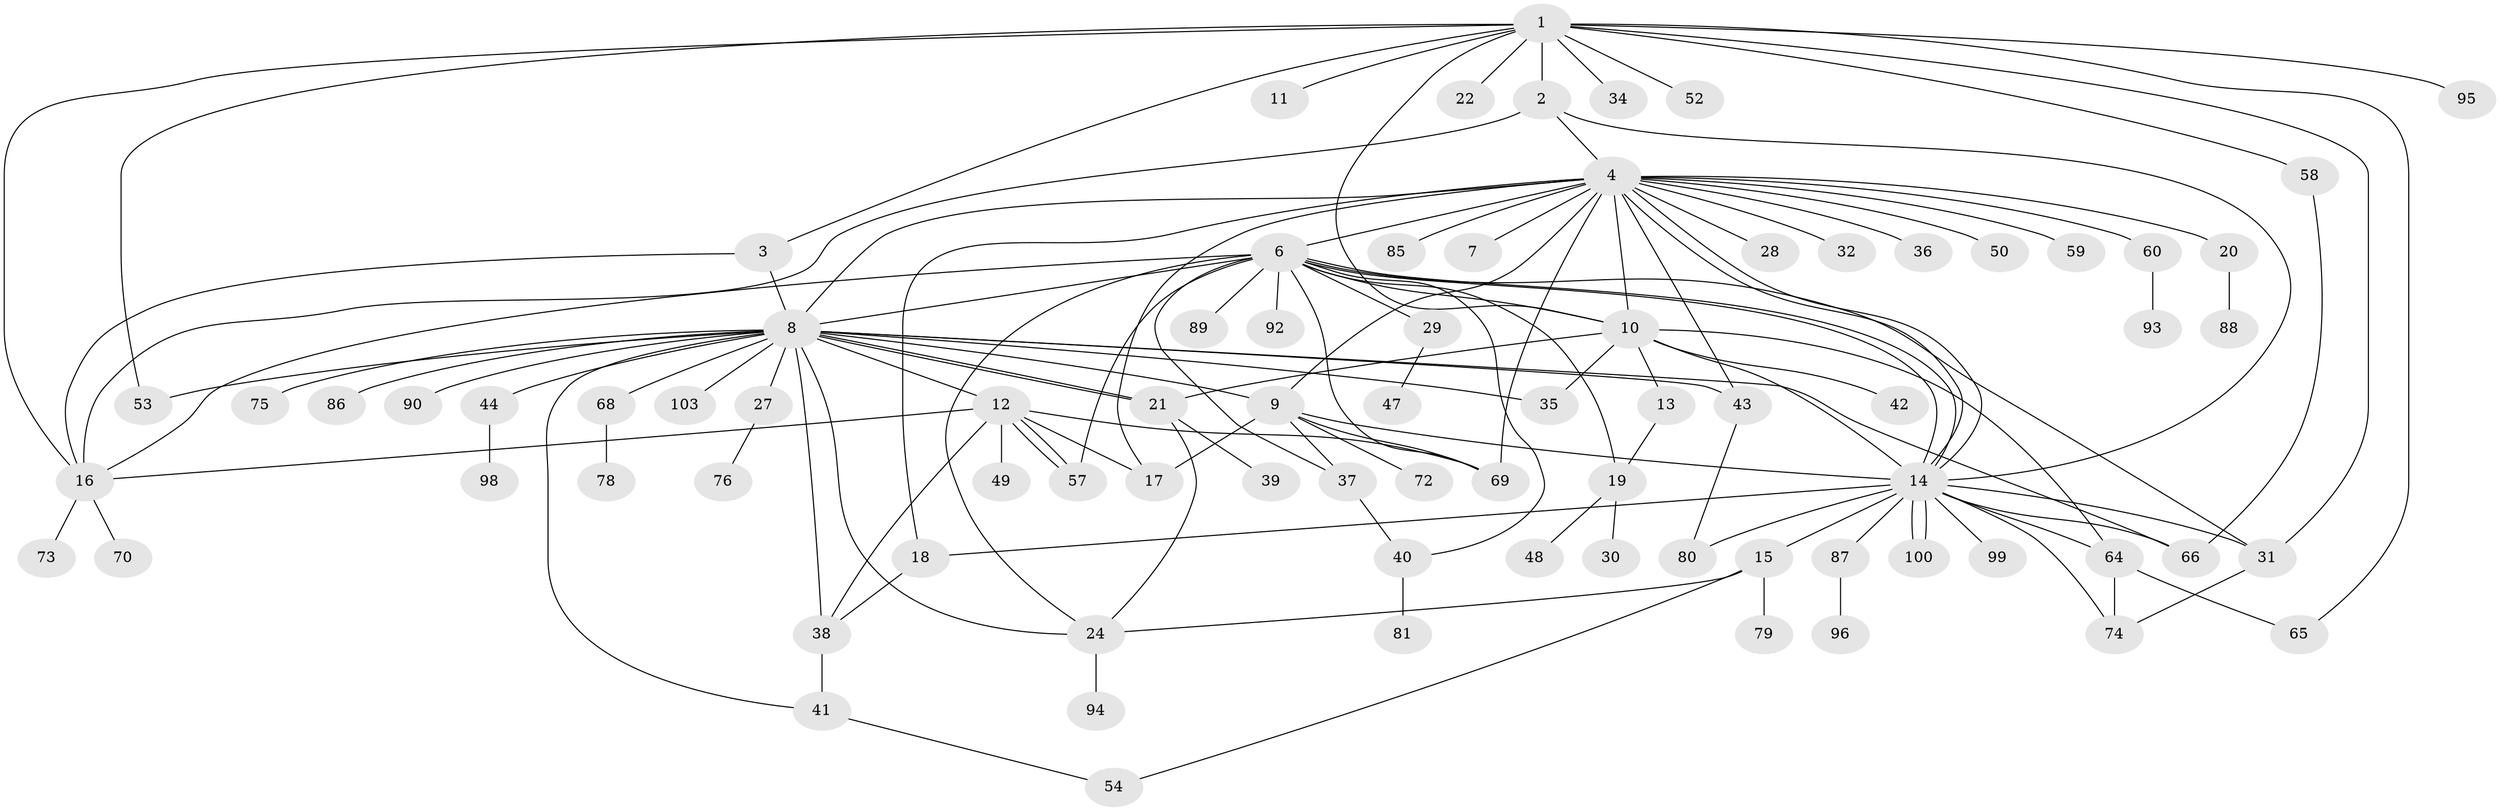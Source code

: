 // Generated by graph-tools (version 1.1) at 2025/51/02/27/25 19:51:57]
// undirected, 80 vertices, 127 edges
graph export_dot {
graph [start="1"]
  node [color=gray90,style=filled];
  1 [super="+55"];
  2;
  3;
  4 [super="+5"];
  6 [super="+61"];
  7;
  8 [super="+67"];
  9 [super="+82"];
  10 [super="+45"];
  11;
  12 [super="+25"];
  13;
  14 [super="+51"];
  15 [super="+102"];
  16 [super="+46"];
  17;
  18 [super="+23"];
  19 [super="+26"];
  20;
  21 [super="+62"];
  22;
  24 [super="+33"];
  27;
  28;
  29;
  30;
  31 [super="+63"];
  32;
  34;
  35;
  36;
  37;
  38 [super="+56"];
  39;
  40 [super="+71"];
  41 [super="+83"];
  42;
  43 [super="+77"];
  44;
  47;
  48;
  49 [super="+91"];
  50;
  52;
  53;
  54;
  57;
  58;
  59;
  60 [super="+101"];
  64 [super="+97"];
  65;
  66;
  68;
  69;
  70;
  72;
  73;
  74;
  75;
  76;
  78 [super="+84"];
  79;
  80;
  81;
  85;
  86;
  87;
  88;
  89;
  90 [super="+104"];
  92;
  93;
  94;
  95;
  96;
  98;
  99;
  100;
  103;
  1 -- 2;
  1 -- 3;
  1 -- 11;
  1 -- 22;
  1 -- 34;
  1 -- 52;
  1 -- 53;
  1 -- 58;
  1 -- 65;
  1 -- 95;
  1 -- 16;
  1 -- 10;
  1 -- 31;
  2 -- 4;
  2 -- 14;
  2 -- 16;
  3 -- 8;
  3 -- 16;
  4 -- 6 [weight=2];
  4 -- 7;
  4 -- 8;
  4 -- 9;
  4 -- 14 [weight=2];
  4 -- 14;
  4 -- 17;
  4 -- 18 [weight=2];
  4 -- 28;
  4 -- 32;
  4 -- 43;
  4 -- 50;
  4 -- 59;
  4 -- 60;
  4 -- 69;
  4 -- 85;
  4 -- 20;
  4 -- 36;
  4 -- 10 [weight=2];
  6 -- 8;
  6 -- 10 [weight=3];
  6 -- 14;
  6 -- 14;
  6 -- 29;
  6 -- 31;
  6 -- 40;
  6 -- 92;
  6 -- 89;
  6 -- 37;
  6 -- 69;
  6 -- 57;
  6 -- 16;
  6 -- 24;
  6 -- 19;
  8 -- 12;
  8 -- 21;
  8 -- 21;
  8 -- 27;
  8 -- 35;
  8 -- 38;
  8 -- 41;
  8 -- 43;
  8 -- 44;
  8 -- 53;
  8 -- 66;
  8 -- 68;
  8 -- 75;
  8 -- 86;
  8 -- 90 [weight=2];
  8 -- 103;
  8 -- 9;
  8 -- 24;
  9 -- 14;
  9 -- 17;
  9 -- 37;
  9 -- 69;
  9 -- 72;
  10 -- 13;
  10 -- 14;
  10 -- 21;
  10 -- 35;
  10 -- 42;
  10 -- 64;
  12 -- 57;
  12 -- 57;
  12 -- 17;
  12 -- 69;
  12 -- 49;
  12 -- 16;
  12 -- 38;
  13 -- 19;
  14 -- 15;
  14 -- 18;
  14 -- 31;
  14 -- 66;
  14 -- 74;
  14 -- 80;
  14 -- 87;
  14 -- 100;
  14 -- 100;
  14 -- 64;
  14 -- 99;
  15 -- 24;
  15 -- 79;
  15 -- 54;
  16 -- 70;
  16 -- 73;
  18 -- 38;
  19 -- 48;
  19 -- 30;
  20 -- 88;
  21 -- 39;
  21 -- 24;
  24 -- 94;
  27 -- 76;
  29 -- 47;
  31 -- 74;
  37 -- 40;
  38 -- 41;
  40 -- 81;
  41 -- 54;
  43 -- 80;
  44 -- 98;
  58 -- 66;
  60 -- 93;
  64 -- 65;
  64 -- 74;
  68 -- 78;
  87 -- 96;
}
